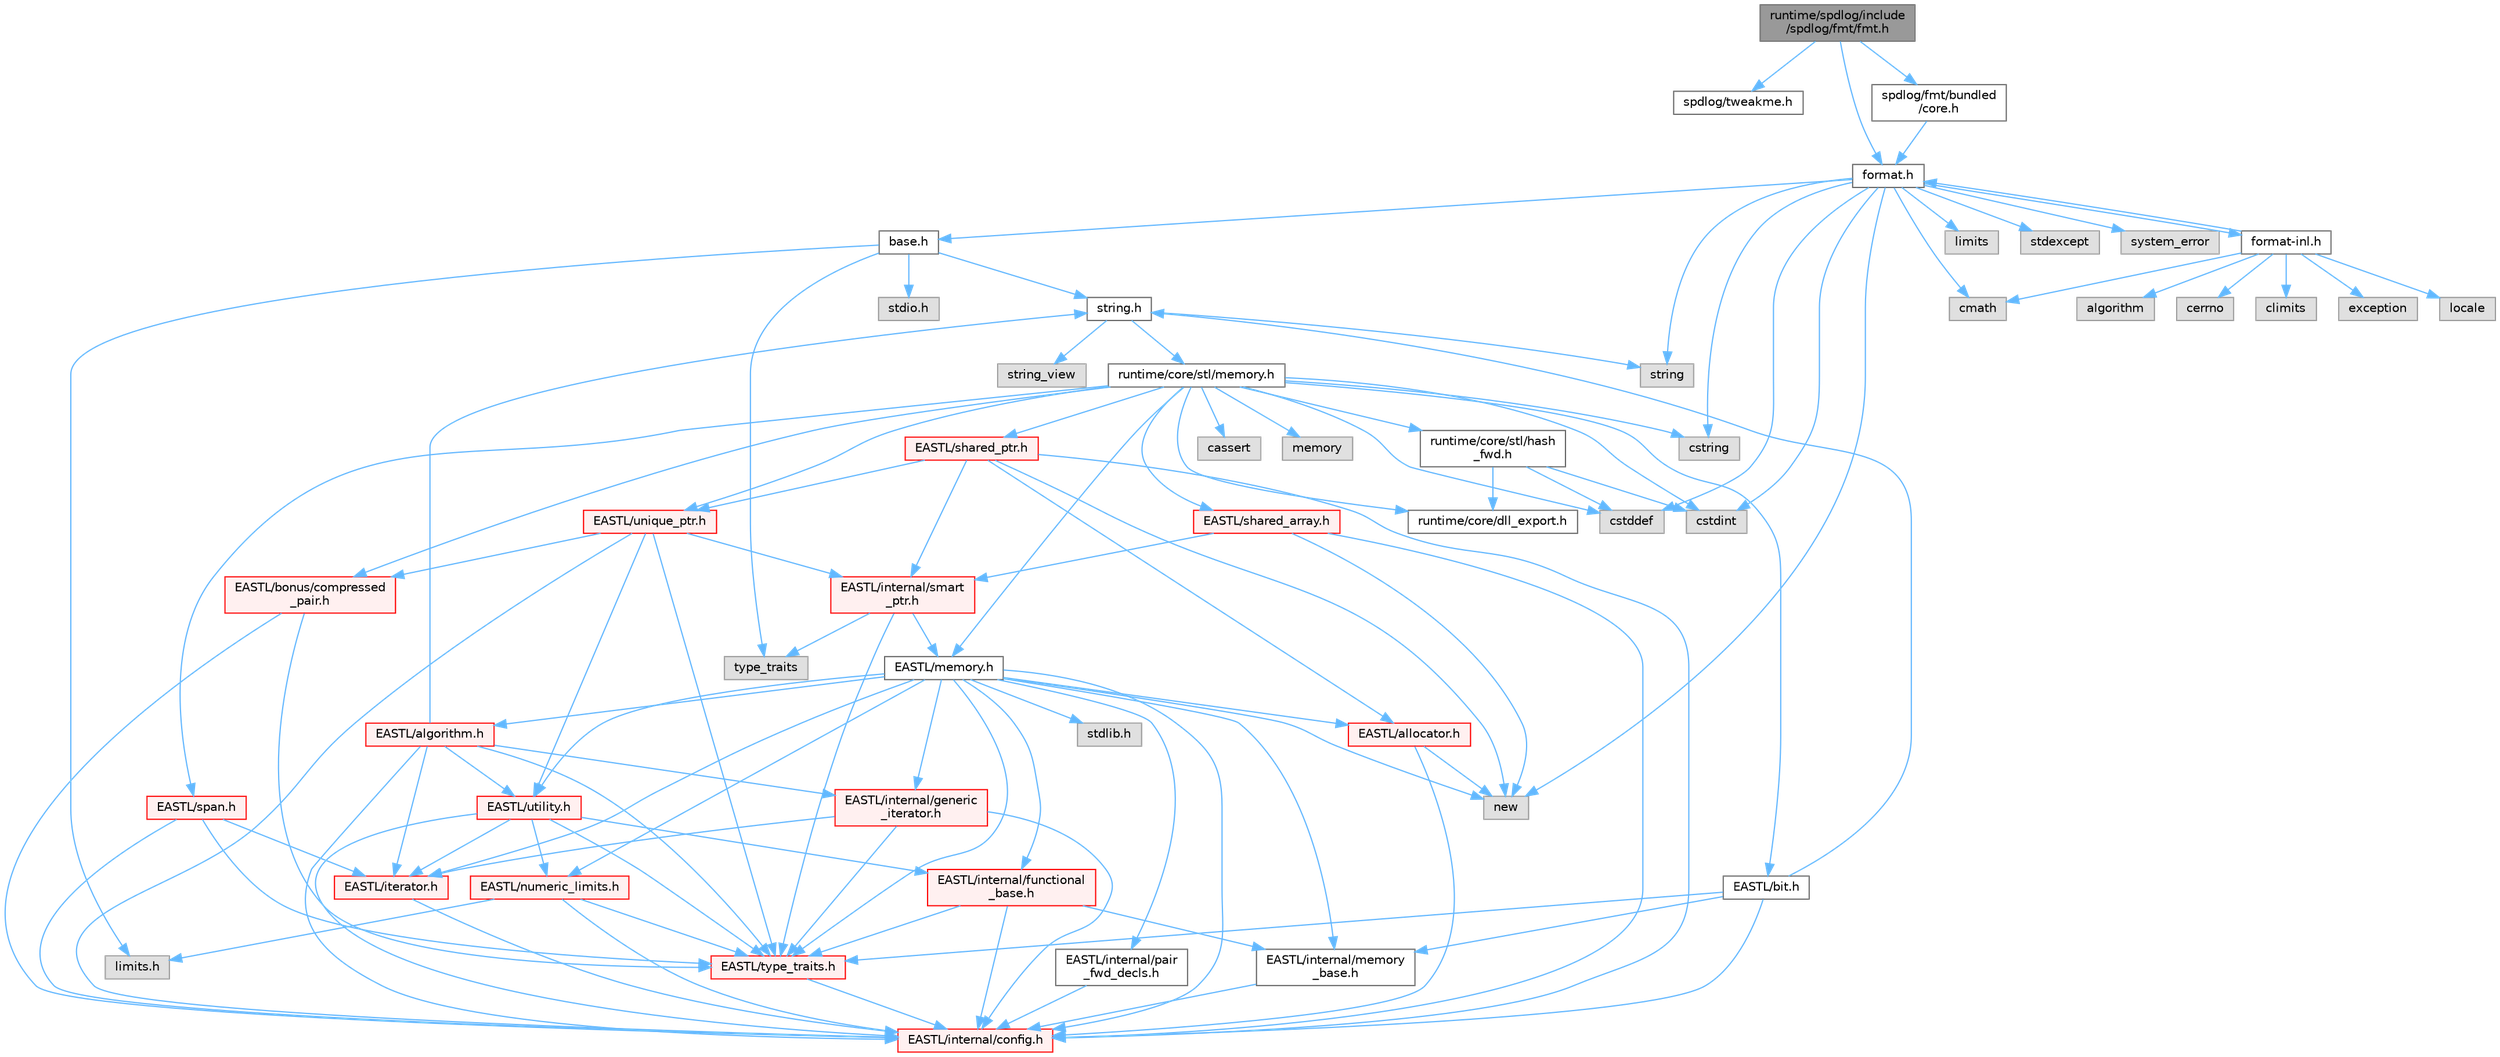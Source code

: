 digraph "runtime/spdlog/include/spdlog/fmt/fmt.h"
{
 // LATEX_PDF_SIZE
  bgcolor="transparent";
  edge [fontname=Helvetica,fontsize=10,labelfontname=Helvetica,labelfontsize=10];
  node [fontname=Helvetica,fontsize=10,shape=box,height=0.2,width=0.4];
  Node1 [id="Node000001",label="runtime/spdlog/include\l/spdlog/fmt/fmt.h",height=0.2,width=0.4,color="gray40", fillcolor="grey60", style="filled", fontcolor="black",tooltip=" "];
  Node1 -> Node2 [id="edge1_Node000001_Node000002",color="steelblue1",style="solid",tooltip=" "];
  Node2 [id="Node000002",label="spdlog/tweakme.h",height=0.2,width=0.4,color="grey40", fillcolor="white", style="filled",URL="$tweakme_8h.html",tooltip=" "];
  Node1 -> Node3 [id="edge2_Node000001_Node000003",color="steelblue1",style="solid",tooltip=" "];
  Node3 [id="Node000003",label="spdlog/fmt/bundled\l/core.h",height=0.2,width=0.4,color="grey40", fillcolor="white", style="filled",URL="$core_8h.html",tooltip=" "];
  Node3 -> Node4 [id="edge3_Node000003_Node000004",color="steelblue1",style="solid",tooltip=" "];
  Node4 [id="Node000004",label="format.h",height=0.2,width=0.4,color="grey40", fillcolor="white", style="filled",URL="$spdlog_2include_2spdlog_2fmt_2bundled_2format_8h.html",tooltip=" "];
  Node4 -> Node5 [id="edge4_Node000004_Node000005",color="steelblue1",style="solid",tooltip=" "];
  Node5 [id="Node000005",label="base.h",height=0.2,width=0.4,color="grey40", fillcolor="white", style="filled",URL="$base_8h.html",tooltip=" "];
  Node5 -> Node6 [id="edge5_Node000005_Node000006",color="steelblue1",style="solid",tooltip=" "];
  Node6 [id="Node000006",label="limits.h",height=0.2,width=0.4,color="grey60", fillcolor="#E0E0E0", style="filled",tooltip=" "];
  Node5 -> Node7 [id="edge6_Node000005_Node000007",color="steelblue1",style="solid",tooltip=" "];
  Node7 [id="Node000007",label="stdio.h",height=0.2,width=0.4,color="grey60", fillcolor="#E0E0E0", style="filled",tooltip=" "];
  Node5 -> Node8 [id="edge7_Node000005_Node000008",color="steelblue1",style="solid",tooltip=" "];
  Node8 [id="Node000008",label="string.h",height=0.2,width=0.4,color="grey40", fillcolor="white", style="filled",URL="$string_8h.html",tooltip=" "];
  Node8 -> Node9 [id="edge8_Node000008_Node000009",color="steelblue1",style="solid",tooltip=" "];
  Node9 [id="Node000009",label="string",height=0.2,width=0.4,color="grey60", fillcolor="#E0E0E0", style="filled",tooltip=" "];
  Node8 -> Node10 [id="edge9_Node000008_Node000010",color="steelblue1",style="solid",tooltip=" "];
  Node10 [id="Node000010",label="string_view",height=0.2,width=0.4,color="grey60", fillcolor="#E0E0E0", style="filled",tooltip=" "];
  Node8 -> Node11 [id="edge10_Node000008_Node000011",color="steelblue1",style="solid",tooltip=" "];
  Node11 [id="Node000011",label="runtime/core/stl/memory.h",height=0.2,width=0.4,color="grey40", fillcolor="white", style="filled",URL="$core_2stl_2memory_8h.html",tooltip=" "];
  Node11 -> Node12 [id="edge11_Node000011_Node000012",color="steelblue1",style="solid",tooltip=" "];
  Node12 [id="Node000012",label="cstddef",height=0.2,width=0.4,color="grey60", fillcolor="#E0E0E0", style="filled",tooltip=" "];
  Node11 -> Node13 [id="edge12_Node000011_Node000013",color="steelblue1",style="solid",tooltip=" "];
  Node13 [id="Node000013",label="cstdint",height=0.2,width=0.4,color="grey60", fillcolor="#E0E0E0", style="filled",tooltip=" "];
  Node11 -> Node14 [id="edge13_Node000011_Node000014",color="steelblue1",style="solid",tooltip=" "];
  Node14 [id="Node000014",label="cassert",height=0.2,width=0.4,color="grey60", fillcolor="#E0E0E0", style="filled",tooltip=" "];
  Node11 -> Node15 [id="edge14_Node000011_Node000015",color="steelblue1",style="solid",tooltip=" "];
  Node15 [id="Node000015",label="memory",height=0.2,width=0.4,color="grey60", fillcolor="#E0E0E0", style="filled",tooltip=" "];
  Node11 -> Node16 [id="edge15_Node000011_Node000016",color="steelblue1",style="solid",tooltip=" "];
  Node16 [id="Node000016",label="cstring",height=0.2,width=0.4,color="grey60", fillcolor="#E0E0E0", style="filled",tooltip=" "];
  Node11 -> Node17 [id="edge16_Node000011_Node000017",color="steelblue1",style="solid",tooltip=" "];
  Node17 [id="Node000017",label="EASTL/bit.h",height=0.2,width=0.4,color="grey40", fillcolor="white", style="filled",URL="$bit_8h.html",tooltip=" "];
  Node17 -> Node18 [id="edge17_Node000017_Node000018",color="steelblue1",style="solid",tooltip=" "];
  Node18 [id="Node000018",label="EASTL/internal/config.h",height=0.2,width=0.4,color="red", fillcolor="#FFF0F0", style="filled",URL="$config_8h.html",tooltip=" "];
  Node17 -> Node27 [id="edge18_Node000017_Node000027",color="steelblue1",style="solid",tooltip=" "];
  Node27 [id="Node000027",label="EASTL/internal/memory\l_base.h",height=0.2,width=0.4,color="grey40", fillcolor="white", style="filled",URL="$memory__base_8h.html",tooltip=" "];
  Node27 -> Node18 [id="edge19_Node000027_Node000018",color="steelblue1",style="solid",tooltip=" "];
  Node17 -> Node28 [id="edge20_Node000017_Node000028",color="steelblue1",style="solid",tooltip=" "];
  Node28 [id="Node000028",label="EASTL/type_traits.h",height=0.2,width=0.4,color="red", fillcolor="#FFF0F0", style="filled",URL="$_e_a_s_t_l_2include_2_e_a_s_t_l_2type__traits_8h.html",tooltip=" "];
  Node28 -> Node18 [id="edge21_Node000028_Node000018",color="steelblue1",style="solid",tooltip=" "];
  Node17 -> Node8 [id="edge22_Node000017_Node000008",color="steelblue1",style="solid",tooltip=" "];
  Node11 -> Node37 [id="edge23_Node000011_Node000037",color="steelblue1",style="solid",tooltip=" "];
  Node37 [id="Node000037",label="EASTL/memory.h",height=0.2,width=0.4,color="grey40", fillcolor="white", style="filled",URL="$_e_a_s_t_l_2include_2_e_a_s_t_l_2memory_8h.html",tooltip=" "];
  Node37 -> Node18 [id="edge24_Node000037_Node000018",color="steelblue1",style="solid",tooltip=" "];
  Node37 -> Node27 [id="edge25_Node000037_Node000027",color="steelblue1",style="solid",tooltip=" "];
  Node37 -> Node38 [id="edge26_Node000037_Node000038",color="steelblue1",style="solid",tooltip=" "];
  Node38 [id="Node000038",label="EASTL/internal/generic\l_iterator.h",height=0.2,width=0.4,color="red", fillcolor="#FFF0F0", style="filled",URL="$generic__iterator_8h.html",tooltip=" "];
  Node38 -> Node18 [id="edge27_Node000038_Node000018",color="steelblue1",style="solid",tooltip=" "];
  Node38 -> Node39 [id="edge28_Node000038_Node000039",color="steelblue1",style="solid",tooltip=" "];
  Node39 [id="Node000039",label="EASTL/iterator.h",height=0.2,width=0.4,color="red", fillcolor="#FFF0F0", style="filled",URL="$_e_a_s_t_l_2include_2_e_a_s_t_l_2iterator_8h.html",tooltip=" "];
  Node39 -> Node18 [id="edge29_Node000039_Node000018",color="steelblue1",style="solid",tooltip=" "];
  Node38 -> Node28 [id="edge30_Node000038_Node000028",color="steelblue1",style="solid",tooltip=" "];
  Node37 -> Node42 [id="edge31_Node000037_Node000042",color="steelblue1",style="solid",tooltip=" "];
  Node42 [id="Node000042",label="EASTL/internal/pair\l_fwd_decls.h",height=0.2,width=0.4,color="grey40", fillcolor="white", style="filled",URL="$pair__fwd__decls_8h.html",tooltip=" "];
  Node42 -> Node18 [id="edge32_Node000042_Node000018",color="steelblue1",style="solid",tooltip=" "];
  Node37 -> Node43 [id="edge33_Node000037_Node000043",color="steelblue1",style="solid",tooltip=" "];
  Node43 [id="Node000043",label="EASTL/internal/functional\l_base.h",height=0.2,width=0.4,color="red", fillcolor="#FFF0F0", style="filled",URL="$functional__base_8h.html",tooltip=" "];
  Node43 -> Node18 [id="edge34_Node000043_Node000018",color="steelblue1",style="solid",tooltip=" "];
  Node43 -> Node27 [id="edge35_Node000043_Node000027",color="steelblue1",style="solid",tooltip=" "];
  Node43 -> Node28 [id="edge36_Node000043_Node000028",color="steelblue1",style="solid",tooltip=" "];
  Node37 -> Node44 [id="edge37_Node000037_Node000044",color="steelblue1",style="solid",tooltip=" "];
  Node44 [id="Node000044",label="EASTL/algorithm.h",height=0.2,width=0.4,color="red", fillcolor="#FFF0F0", style="filled",URL="$_e_a_s_t_l_2include_2_e_a_s_t_l_2algorithm_8h.html",tooltip=" "];
  Node44 -> Node18 [id="edge38_Node000044_Node000018",color="steelblue1",style="solid",tooltip=" "];
  Node44 -> Node28 [id="edge39_Node000044_Node000028",color="steelblue1",style="solid",tooltip=" "];
  Node44 -> Node39 [id="edge40_Node000044_Node000039",color="steelblue1",style="solid",tooltip=" "];
  Node44 -> Node54 [id="edge41_Node000044_Node000054",color="steelblue1",style="solid",tooltip=" "];
  Node54 [id="Node000054",label="EASTL/utility.h",height=0.2,width=0.4,color="red", fillcolor="#FFF0F0", style="filled",URL="$_e_a_s_t_l_2include_2_e_a_s_t_l_2utility_8h.html",tooltip=" "];
  Node54 -> Node18 [id="edge42_Node000054_Node000018",color="steelblue1",style="solid",tooltip=" "];
  Node54 -> Node28 [id="edge43_Node000054_Node000028",color="steelblue1",style="solid",tooltip=" "];
  Node54 -> Node39 [id="edge44_Node000054_Node000039",color="steelblue1",style="solid",tooltip=" "];
  Node54 -> Node55 [id="edge45_Node000054_Node000055",color="steelblue1",style="solid",tooltip=" "];
  Node55 [id="Node000055",label="EASTL/numeric_limits.h",height=0.2,width=0.4,color="red", fillcolor="#FFF0F0", style="filled",URL="$numeric__limits_8h.html",tooltip=" "];
  Node55 -> Node18 [id="edge46_Node000055_Node000018",color="steelblue1",style="solid",tooltip=" "];
  Node55 -> Node28 [id="edge47_Node000055_Node000028",color="steelblue1",style="solid",tooltip=" "];
  Node55 -> Node6 [id="edge48_Node000055_Node000006",color="steelblue1",style="solid",tooltip=" "];
  Node54 -> Node43 [id="edge49_Node000054_Node000043",color="steelblue1",style="solid",tooltip=" "];
  Node44 -> Node38 [id="edge50_Node000044_Node000038",color="steelblue1",style="solid",tooltip=" "];
  Node44 -> Node8 [id="edge51_Node000044_Node000008",color="steelblue1",style="solid",tooltip=" "];
  Node37 -> Node28 [id="edge52_Node000037_Node000028",color="steelblue1",style="solid",tooltip=" "];
  Node37 -> Node51 [id="edge53_Node000037_Node000051",color="steelblue1",style="solid",tooltip=" "];
  Node51 [id="Node000051",label="EASTL/allocator.h",height=0.2,width=0.4,color="red", fillcolor="#FFF0F0", style="filled",URL="$allocator_8h.html",tooltip=" "];
  Node51 -> Node18 [id="edge54_Node000051_Node000018",color="steelblue1",style="solid",tooltip=" "];
  Node51 -> Node52 [id="edge55_Node000051_Node000052",color="steelblue1",style="solid",tooltip=" "];
  Node52 [id="Node000052",label="new",height=0.2,width=0.4,color="grey60", fillcolor="#E0E0E0", style="filled",tooltip=" "];
  Node37 -> Node39 [id="edge56_Node000037_Node000039",color="steelblue1",style="solid",tooltip=" "];
  Node37 -> Node54 [id="edge57_Node000037_Node000054",color="steelblue1",style="solid",tooltip=" "];
  Node37 -> Node55 [id="edge58_Node000037_Node000055",color="steelblue1",style="solid",tooltip=" "];
  Node37 -> Node64 [id="edge59_Node000037_Node000064",color="steelblue1",style="solid",tooltip=" "];
  Node64 [id="Node000064",label="stdlib.h",height=0.2,width=0.4,color="grey60", fillcolor="#E0E0E0", style="filled",tooltip=" "];
  Node37 -> Node52 [id="edge60_Node000037_Node000052",color="steelblue1",style="solid",tooltip=" "];
  Node11 -> Node65 [id="edge61_Node000011_Node000065",color="steelblue1",style="solid",tooltip=" "];
  Node65 [id="Node000065",label="EASTL/shared_array.h",height=0.2,width=0.4,color="red", fillcolor="#FFF0F0", style="filled",URL="$shared__array_8h.html",tooltip=" "];
  Node65 -> Node18 [id="edge62_Node000065_Node000018",color="steelblue1",style="solid",tooltip=" "];
  Node65 -> Node66 [id="edge63_Node000065_Node000066",color="steelblue1",style="solid",tooltip=" "];
  Node66 [id="Node000066",label="EASTL/internal/smart\l_ptr.h",height=0.2,width=0.4,color="red", fillcolor="#FFF0F0", style="filled",URL="$smart__ptr_8h.html",tooltip=" "];
  Node66 -> Node67 [id="edge64_Node000066_Node000067",color="steelblue1",style="solid",tooltip=" "];
  Node67 [id="Node000067",label="type_traits",height=0.2,width=0.4,color="grey60", fillcolor="#E0E0E0", style="filled",tooltip=" "];
  Node66 -> Node37 [id="edge65_Node000066_Node000037",color="steelblue1",style="solid",tooltip=" "];
  Node66 -> Node28 [id="edge66_Node000066_Node000028",color="steelblue1",style="solid",tooltip=" "];
  Node65 -> Node52 [id="edge67_Node000065_Node000052",color="steelblue1",style="solid",tooltip=" "];
  Node11 -> Node68 [id="edge68_Node000011_Node000068",color="steelblue1",style="solid",tooltip=" "];
  Node68 [id="Node000068",label="EASTL/unique_ptr.h",height=0.2,width=0.4,color="red", fillcolor="#FFF0F0", style="filled",URL="$unique__ptr_8h.html",tooltip=" "];
  Node68 -> Node69 [id="edge69_Node000068_Node000069",color="steelblue1",style="solid",tooltip=" "];
  Node69 [id="Node000069",label="EASTL/bonus/compressed\l_pair.h",height=0.2,width=0.4,color="red", fillcolor="#FFF0F0", style="filled",URL="$compressed__pair_8h.html",tooltip=" "];
  Node69 -> Node18 [id="edge70_Node000069_Node000018",color="steelblue1",style="solid",tooltip=" "];
  Node69 -> Node28 [id="edge71_Node000069_Node000028",color="steelblue1",style="solid",tooltip=" "];
  Node68 -> Node18 [id="edge72_Node000068_Node000018",color="steelblue1",style="solid",tooltip=" "];
  Node68 -> Node66 [id="edge73_Node000068_Node000066",color="steelblue1",style="solid",tooltip=" "];
  Node68 -> Node28 [id="edge74_Node000068_Node000028",color="steelblue1",style="solid",tooltip=" "];
  Node68 -> Node54 [id="edge75_Node000068_Node000054",color="steelblue1",style="solid",tooltip=" "];
  Node11 -> Node71 [id="edge76_Node000011_Node000071",color="steelblue1",style="solid",tooltip=" "];
  Node71 [id="Node000071",label="EASTL/shared_ptr.h",height=0.2,width=0.4,color="red", fillcolor="#FFF0F0", style="filled",URL="$shared__ptr_8h.html",tooltip=" "];
  Node71 -> Node18 [id="edge77_Node000071_Node000018",color="steelblue1",style="solid",tooltip=" "];
  Node71 -> Node66 [id="edge78_Node000071_Node000066",color="steelblue1",style="solid",tooltip=" "];
  Node71 -> Node68 [id="edge79_Node000071_Node000068",color="steelblue1",style="solid",tooltip=" "];
  Node71 -> Node51 [id="edge80_Node000071_Node000051",color="steelblue1",style="solid",tooltip=" "];
  Node71 -> Node52 [id="edge81_Node000071_Node000052",color="steelblue1",style="solid",tooltip=" "];
  Node11 -> Node151 [id="edge82_Node000011_Node000151",color="steelblue1",style="solid",tooltip=" "];
  Node151 [id="Node000151",label="EASTL/span.h",height=0.2,width=0.4,color="red", fillcolor="#FFF0F0", style="filled",URL="$span_8h.html",tooltip=" "];
  Node151 -> Node18 [id="edge83_Node000151_Node000018",color="steelblue1",style="solid",tooltip=" "];
  Node151 -> Node28 [id="edge84_Node000151_Node000028",color="steelblue1",style="solid",tooltip=" "];
  Node151 -> Node39 [id="edge85_Node000151_Node000039",color="steelblue1",style="solid",tooltip=" "];
  Node11 -> Node69 [id="edge86_Node000011_Node000069",color="steelblue1",style="solid",tooltip=" "];
  Node11 -> Node154 [id="edge87_Node000011_Node000154",color="steelblue1",style="solid",tooltip=" "];
  Node154 [id="Node000154",label="runtime/core/dll_export.h",height=0.2,width=0.4,color="grey40", fillcolor="white", style="filled",URL="$dll__export_8h.html",tooltip=" "];
  Node11 -> Node155 [id="edge88_Node000011_Node000155",color="steelblue1",style="solid",tooltip=" "];
  Node155 [id="Node000155",label="runtime/core/stl/hash\l_fwd.h",height=0.2,width=0.4,color="grey40", fillcolor="white", style="filled",URL="$hash__fwd_8h.html",tooltip=" "];
  Node155 -> Node12 [id="edge89_Node000155_Node000012",color="steelblue1",style="solid",tooltip=" "];
  Node155 -> Node13 [id="edge90_Node000155_Node000013",color="steelblue1",style="solid",tooltip=" "];
  Node155 -> Node154 [id="edge91_Node000155_Node000154",color="steelblue1",style="solid",tooltip=" "];
  Node5 -> Node67 [id="edge92_Node000005_Node000067",color="steelblue1",style="solid",tooltip=" "];
  Node4 -> Node156 [id="edge93_Node000004_Node000156",color="steelblue1",style="solid",tooltip=" "];
  Node156 [id="Node000156",label="cmath",height=0.2,width=0.4,color="grey60", fillcolor="#E0E0E0", style="filled",tooltip=" "];
  Node4 -> Node12 [id="edge94_Node000004_Node000012",color="steelblue1",style="solid",tooltip=" "];
  Node4 -> Node13 [id="edge95_Node000004_Node000013",color="steelblue1",style="solid",tooltip=" "];
  Node4 -> Node16 [id="edge96_Node000004_Node000016",color="steelblue1",style="solid",tooltip=" "];
  Node4 -> Node157 [id="edge97_Node000004_Node000157",color="steelblue1",style="solid",tooltip=" "];
  Node157 [id="Node000157",label="limits",height=0.2,width=0.4,color="grey60", fillcolor="#E0E0E0", style="filled",tooltip=" "];
  Node4 -> Node52 [id="edge98_Node000004_Node000052",color="steelblue1",style="solid",tooltip=" "];
  Node4 -> Node158 [id="edge99_Node000004_Node000158",color="steelblue1",style="solid",tooltip=" "];
  Node158 [id="Node000158",label="stdexcept",height=0.2,width=0.4,color="grey60", fillcolor="#E0E0E0", style="filled",tooltip=" "];
  Node4 -> Node9 [id="edge100_Node000004_Node000009",color="steelblue1",style="solid",tooltip=" "];
  Node4 -> Node159 [id="edge101_Node000004_Node000159",color="steelblue1",style="solid",tooltip=" "];
  Node159 [id="Node000159",label="system_error",height=0.2,width=0.4,color="grey60", fillcolor="#E0E0E0", style="filled",tooltip=" "];
  Node4 -> Node160 [id="edge102_Node000004_Node000160",color="steelblue1",style="solid",tooltip=" "];
  Node160 [id="Node000160",label="format-inl.h",height=0.2,width=0.4,color="grey40", fillcolor="white", style="filled",URL="$format-inl_8h.html",tooltip=" "];
  Node160 -> Node161 [id="edge103_Node000160_Node000161",color="steelblue1",style="solid",tooltip=" "];
  Node161 [id="Node000161",label="algorithm",height=0.2,width=0.4,color="grey60", fillcolor="#E0E0E0", style="filled",tooltip=" "];
  Node160 -> Node162 [id="edge104_Node000160_Node000162",color="steelblue1",style="solid",tooltip=" "];
  Node162 [id="Node000162",label="cerrno",height=0.2,width=0.4,color="grey60", fillcolor="#E0E0E0", style="filled",tooltip=" "];
  Node160 -> Node163 [id="edge105_Node000160_Node000163",color="steelblue1",style="solid",tooltip=" "];
  Node163 [id="Node000163",label="climits",height=0.2,width=0.4,color="grey60", fillcolor="#E0E0E0", style="filled",tooltip=" "];
  Node160 -> Node156 [id="edge106_Node000160_Node000156",color="steelblue1",style="solid",tooltip=" "];
  Node160 -> Node164 [id="edge107_Node000160_Node000164",color="steelblue1",style="solid",tooltip=" "];
  Node164 [id="Node000164",label="exception",height=0.2,width=0.4,color="grey60", fillcolor="#E0E0E0", style="filled",tooltip=" "];
  Node160 -> Node4 [id="edge108_Node000160_Node000004",color="steelblue1",style="solid",tooltip=" "];
  Node160 -> Node165 [id="edge109_Node000160_Node000165",color="steelblue1",style="solid",tooltip=" "];
  Node165 [id="Node000165",label="locale",height=0.2,width=0.4,color="grey60", fillcolor="#E0E0E0", style="filled",tooltip=" "];
  Node1 -> Node4 [id="edge110_Node000001_Node000004",color="steelblue1",style="solid",tooltip=" "];
}
